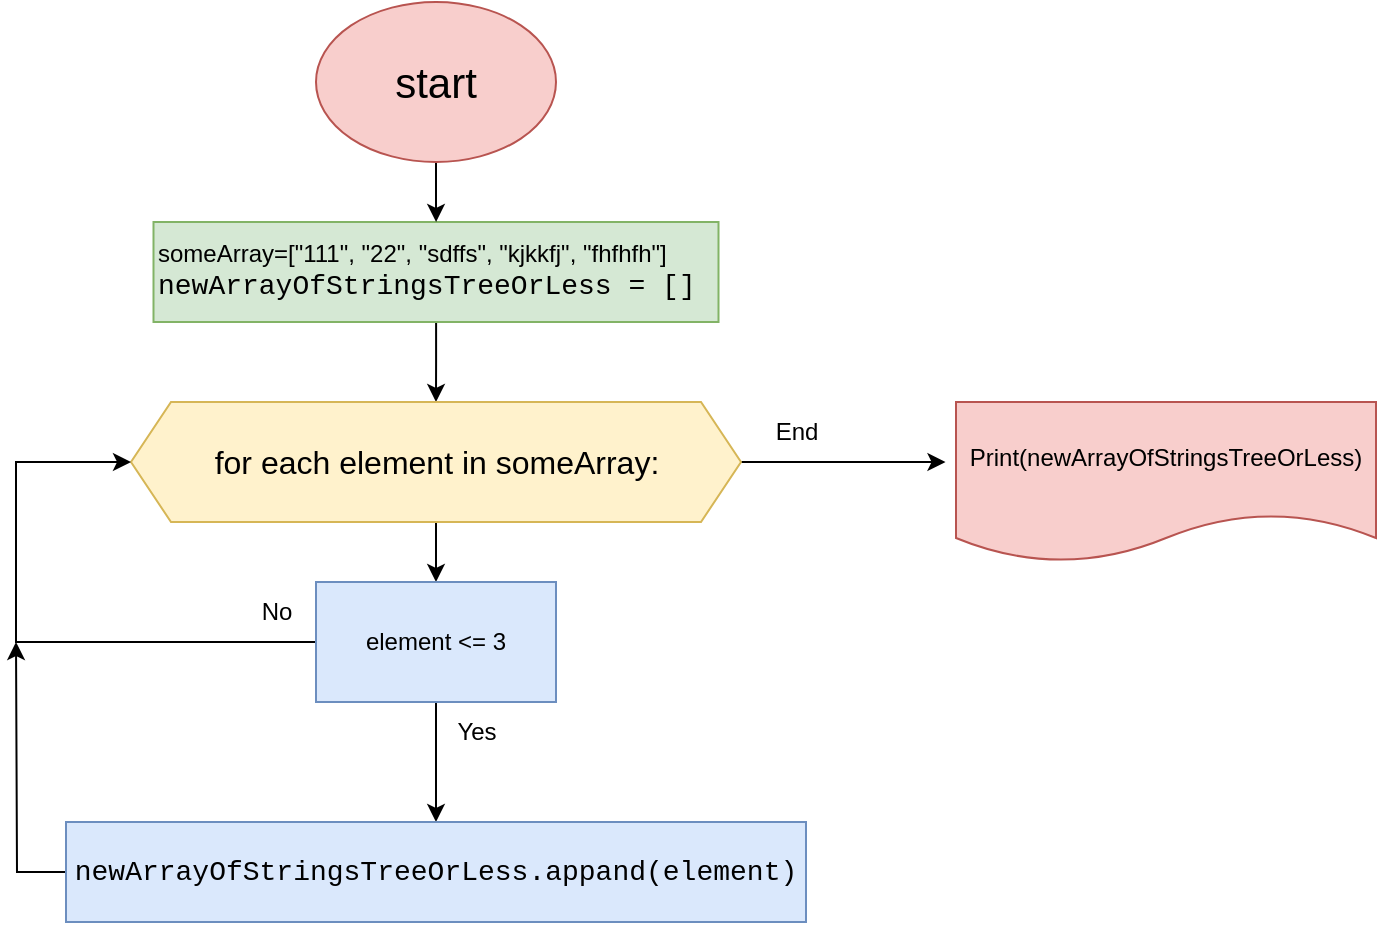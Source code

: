 <mxfile version="21.6.5" type="device">
  <diagram name="Страница 1" id="5kOuzlwEbrfGC3WtXYWf">
    <mxGraphModel dx="880" dy="468" grid="1" gridSize="10" guides="1" tooltips="1" connect="1" arrows="1" fold="1" page="1" pageScale="1" pageWidth="827" pageHeight="1169" math="0" shadow="0">
      <root>
        <mxCell id="0" />
        <mxCell id="1" parent="0" />
        <mxCell id="Zh4T4F3iG2zg-30kRCg_-6" style="edgeStyle=orthogonalEdgeStyle;rounded=0;orthogonalLoop=1;jettySize=auto;html=1;entryX=0.5;entryY=0;entryDx=0;entryDy=0;" edge="1" parent="1" source="Zh4T4F3iG2zg-30kRCg_-1" target="Zh4T4F3iG2zg-30kRCg_-5">
          <mxGeometry relative="1" as="geometry" />
        </mxCell>
        <mxCell id="Zh4T4F3iG2zg-30kRCg_-1" value="someArray=[&quot;111&quot;, &quot;22&quot;, &quot;sdffs&quot;, &quot;kjkkfj&quot;, &quot;fhfhfh&quot;]&lt;br&gt;&lt;div style=&quot;font-family: Consolas, &amp;quot;Courier New&amp;quot;, monospace; font-size: 14px; line-height: 19px;&quot;&gt;newArrayOfStringsTreeOrLess = []&lt;/div&gt;" style="rounded=0;whiteSpace=wrap;html=1;align=left;fillColor=#d5e8d4;strokeColor=#82b366;" vertex="1" parent="1">
          <mxGeometry x="218.75" y="150" width="282.5" height="50" as="geometry" />
        </mxCell>
        <mxCell id="Zh4T4F3iG2zg-30kRCg_-4" style="edgeStyle=orthogonalEdgeStyle;rounded=0;orthogonalLoop=1;jettySize=auto;html=1;" edge="1" parent="1" source="Zh4T4F3iG2zg-30kRCg_-2" target="Zh4T4F3iG2zg-30kRCg_-1">
          <mxGeometry relative="1" as="geometry" />
        </mxCell>
        <mxCell id="Zh4T4F3iG2zg-30kRCg_-2" value="&lt;font style=&quot;font-size: 21px;&quot;&gt;start&lt;/font&gt;" style="ellipse;whiteSpace=wrap;html=1;fillColor=#f8cecc;strokeColor=#b85450;" vertex="1" parent="1">
          <mxGeometry x="300" y="40" width="120" height="80" as="geometry" />
        </mxCell>
        <mxCell id="Zh4T4F3iG2zg-30kRCg_-8" style="edgeStyle=orthogonalEdgeStyle;rounded=0;orthogonalLoop=1;jettySize=auto;html=1;entryX=0.5;entryY=0;entryDx=0;entryDy=0;" edge="1" parent="1" source="Zh4T4F3iG2zg-30kRCg_-5" target="Zh4T4F3iG2zg-30kRCg_-7">
          <mxGeometry relative="1" as="geometry" />
        </mxCell>
        <mxCell id="Zh4T4F3iG2zg-30kRCg_-19" style="edgeStyle=orthogonalEdgeStyle;rounded=0;orthogonalLoop=1;jettySize=auto;html=1;entryX=-0.025;entryY=0.375;entryDx=0;entryDy=0;entryPerimeter=0;" edge="1" parent="1" source="Zh4T4F3iG2zg-30kRCg_-5" target="Zh4T4F3iG2zg-30kRCg_-18">
          <mxGeometry relative="1" as="geometry" />
        </mxCell>
        <mxCell id="Zh4T4F3iG2zg-30kRCg_-5" value="&lt;font style=&quot;font-size: 16px;&quot;&gt;for each element in someArray:&lt;/font&gt;" style="shape=hexagon;perimeter=hexagonPerimeter2;whiteSpace=wrap;html=1;fixedSize=1;fillColor=#fff2cc;strokeColor=#d6b656;" vertex="1" parent="1">
          <mxGeometry x="207.5" y="240" width="305" height="60" as="geometry" />
        </mxCell>
        <mxCell id="Zh4T4F3iG2zg-30kRCg_-9" style="edgeStyle=orthogonalEdgeStyle;rounded=0;orthogonalLoop=1;jettySize=auto;html=1;entryX=0;entryY=0.5;entryDx=0;entryDy=0;" edge="1" parent="1" source="Zh4T4F3iG2zg-30kRCg_-7" target="Zh4T4F3iG2zg-30kRCg_-5">
          <mxGeometry relative="1" as="geometry">
            <Array as="points">
              <mxPoint x="150" y="360" />
              <mxPoint x="150" y="270" />
            </Array>
          </mxGeometry>
        </mxCell>
        <mxCell id="Zh4T4F3iG2zg-30kRCg_-12" style="edgeStyle=orthogonalEdgeStyle;rounded=0;orthogonalLoop=1;jettySize=auto;html=1;entryX=0.5;entryY=0;entryDx=0;entryDy=0;" edge="1" parent="1" source="Zh4T4F3iG2zg-30kRCg_-7" target="Zh4T4F3iG2zg-30kRCg_-11">
          <mxGeometry relative="1" as="geometry" />
        </mxCell>
        <mxCell id="Zh4T4F3iG2zg-30kRCg_-7" value="element &amp;lt;= 3" style="rounded=0;whiteSpace=wrap;html=1;fillColor=#dae8fc;strokeColor=#6c8ebf;" vertex="1" parent="1">
          <mxGeometry x="300" y="330" width="120" height="60" as="geometry" />
        </mxCell>
        <mxCell id="Zh4T4F3iG2zg-30kRCg_-10" value="No" style="text;html=1;align=center;verticalAlign=middle;resizable=0;points=[];autosize=1;strokeColor=none;fillColor=none;" vertex="1" parent="1">
          <mxGeometry x="260" y="330" width="40" height="30" as="geometry" />
        </mxCell>
        <mxCell id="Zh4T4F3iG2zg-30kRCg_-17" style="edgeStyle=orthogonalEdgeStyle;rounded=0;orthogonalLoop=1;jettySize=auto;html=1;" edge="1" parent="1" source="Zh4T4F3iG2zg-30kRCg_-11">
          <mxGeometry relative="1" as="geometry">
            <mxPoint x="150" y="360" as="targetPoint" />
          </mxGeometry>
        </mxCell>
        <mxCell id="Zh4T4F3iG2zg-30kRCg_-11" value="&lt;span style=&quot;color: rgb(0, 0, 0); font-family: Consolas, &amp;quot;Courier New&amp;quot;, monospace; font-size: 14px; font-style: normal; font-variant-ligatures: normal; font-variant-caps: normal; font-weight: 400; letter-spacing: normal; orphans: 2; text-align: left; text-indent: 0px; text-transform: none; widows: 2; word-spacing: 0px; -webkit-text-stroke-width: 0px; text-decoration-thickness: initial; text-decoration-style: initial; text-decoration-color: initial; float: none; display: inline !important;&quot;&gt;newArrayOfStringsTreeOrLess.appand(element)&lt;/span&gt;" style="rounded=0;whiteSpace=wrap;html=1;fillColor=#dae8fc;strokeColor=#6c8ebf;" vertex="1" parent="1">
          <mxGeometry x="175" y="450" width="370" height="50" as="geometry" />
        </mxCell>
        <mxCell id="Zh4T4F3iG2zg-30kRCg_-15" value="Yes" style="text;html=1;align=center;verticalAlign=middle;resizable=0;points=[];autosize=1;strokeColor=none;fillColor=none;" vertex="1" parent="1">
          <mxGeometry x="360" y="390" width="40" height="30" as="geometry" />
        </mxCell>
        <mxCell id="Zh4T4F3iG2zg-30kRCg_-18" value="Print(newArrayOfStringsTreeOrLess)" style="shape=document;whiteSpace=wrap;html=1;boundedLbl=1;fillColor=#f8cecc;strokeColor=#b85450;" vertex="1" parent="1">
          <mxGeometry x="620" y="240" width="210" height="80" as="geometry" />
        </mxCell>
        <mxCell id="Zh4T4F3iG2zg-30kRCg_-20" value="End" style="text;html=1;align=center;verticalAlign=middle;resizable=0;points=[];autosize=1;strokeColor=none;fillColor=none;" vertex="1" parent="1">
          <mxGeometry x="520" y="240" width="40" height="30" as="geometry" />
        </mxCell>
      </root>
    </mxGraphModel>
  </diagram>
</mxfile>
